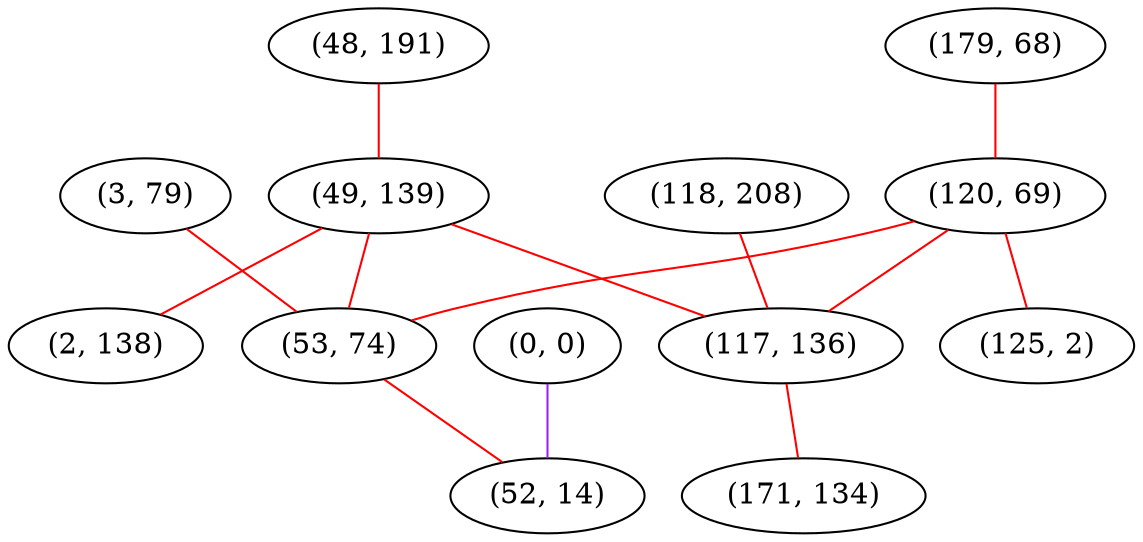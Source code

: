 graph "" {
"(3, 79)";
"(0, 0)";
"(48, 191)";
"(179, 68)";
"(49, 139)";
"(120, 69)";
"(118, 208)";
"(117, 136)";
"(2, 138)";
"(53, 74)";
"(125, 2)";
"(52, 14)";
"(171, 134)";
"(3, 79)" -- "(53, 74)"  [color=red, key=0, weight=1];
"(0, 0)" -- "(52, 14)"  [color=purple, key=0, weight=4];
"(48, 191)" -- "(49, 139)"  [color=red, key=0, weight=1];
"(179, 68)" -- "(120, 69)"  [color=red, key=0, weight=1];
"(49, 139)" -- "(53, 74)"  [color=red, key=0, weight=1];
"(49, 139)" -- "(117, 136)"  [color=red, key=0, weight=1];
"(49, 139)" -- "(2, 138)"  [color=red, key=0, weight=1];
"(120, 69)" -- "(53, 74)"  [color=red, key=0, weight=1];
"(120, 69)" -- "(117, 136)"  [color=red, key=0, weight=1];
"(120, 69)" -- "(125, 2)"  [color=red, key=0, weight=1];
"(118, 208)" -- "(117, 136)"  [color=red, key=0, weight=1];
"(117, 136)" -- "(171, 134)"  [color=red, key=0, weight=1];
"(53, 74)" -- "(52, 14)"  [color=red, key=0, weight=1];
}
